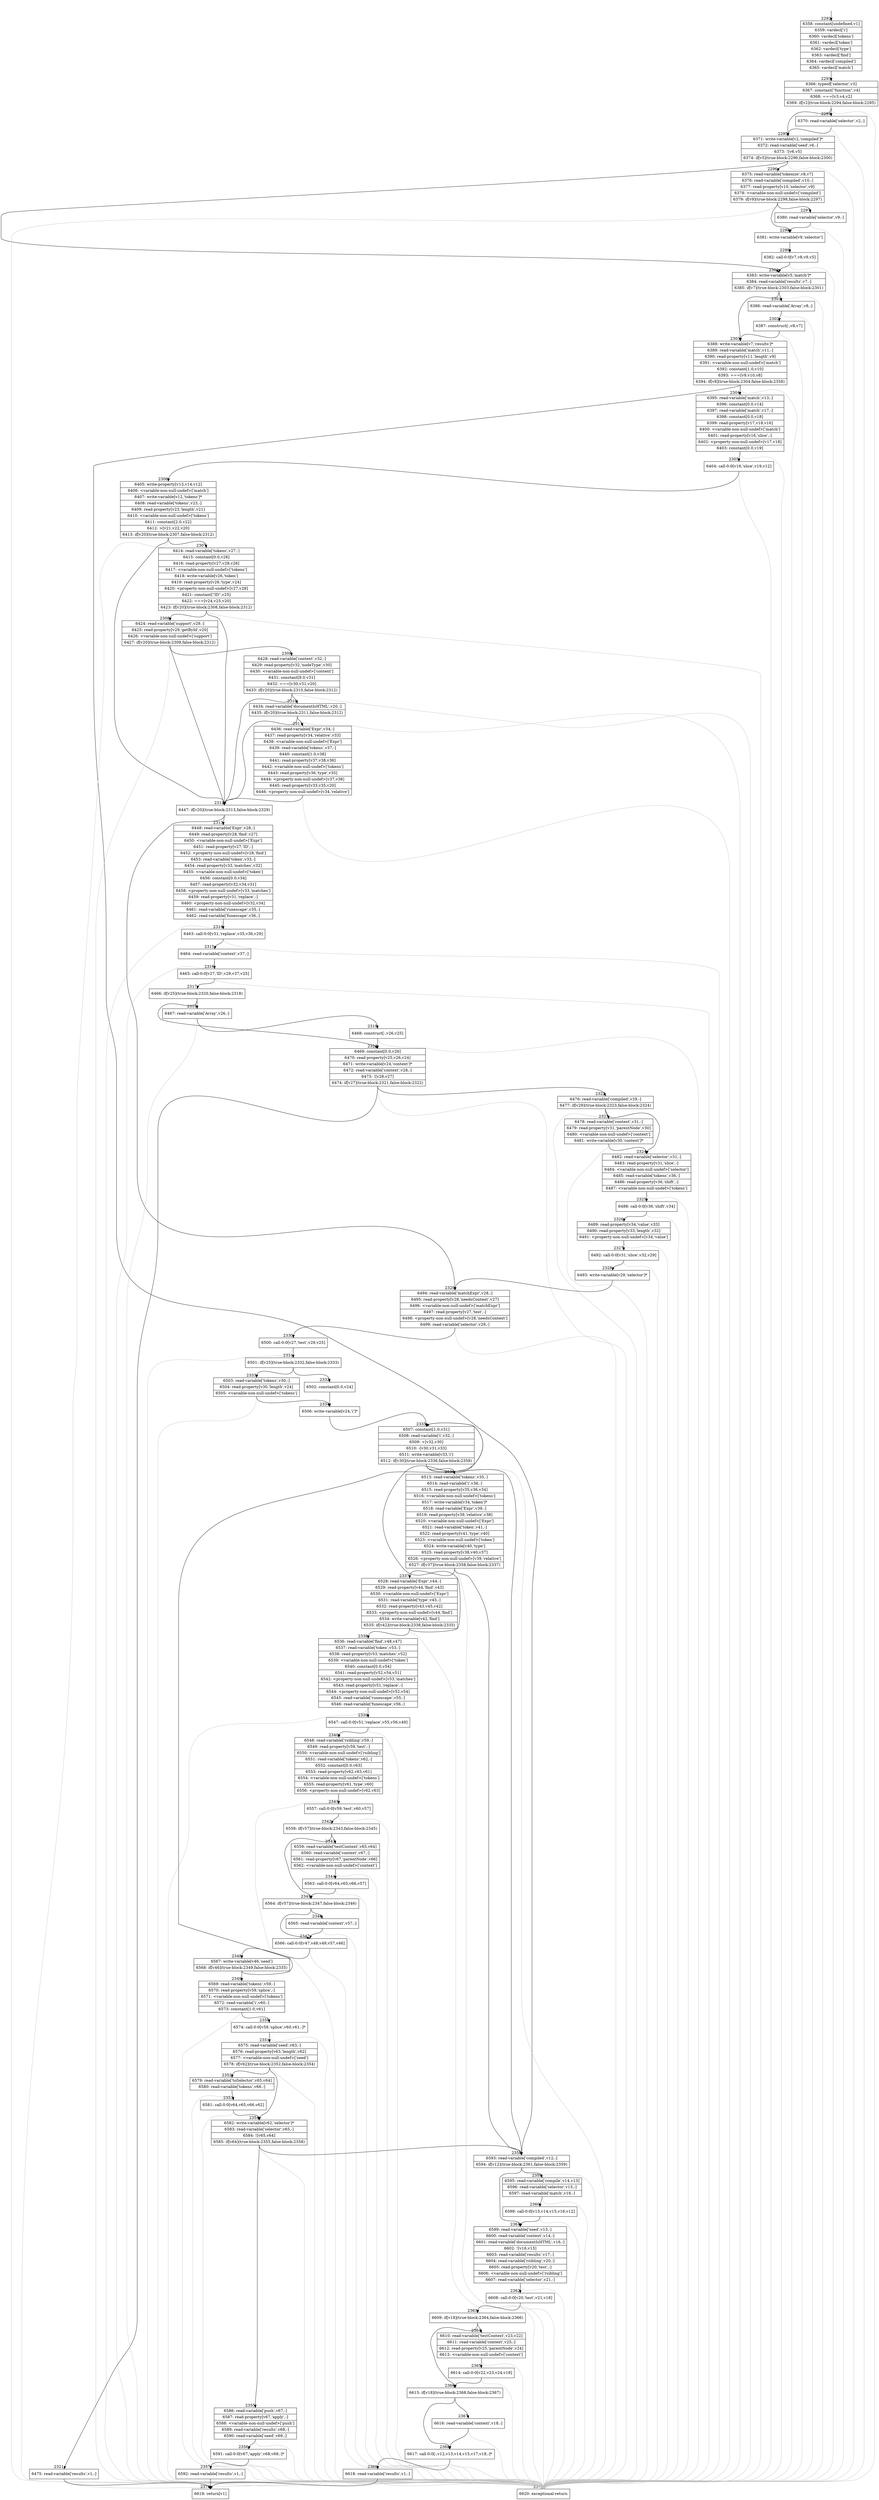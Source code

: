 digraph {
rankdir="TD"
BB_entry156[shape=none,label=""];
BB_entry156 -> BB2292 [tailport=s, headport=n, headlabel="    2292"]
BB2292 [shape=record label="{6358: constant[undefined,v1]|6359: vardecl['i']|6360: vardecl['tokens']|6361: vardecl['token']|6362: vardecl['type']|6363: vardecl['find']|6364: vardecl['compiled']|6365: vardecl['match']}" ] 
BB2292 -> BB2293 [tailport=s, headport=n, headlabel="      2293"]
BB2293 [shape=record label="{6366: typeof['selector',v3]|6367: constant[\"function\",v4]|6368: ===[v3,v4,v2]|6369: if[v2](true-block:2294,false-block:2295)}" ] 
BB2293 -> BB2295 [tailport=s, headport=n, headlabel="      2295"]
BB2293 -> BB2294 [tailport=s, headport=n, headlabel="      2294"]
BB2293 -> BB2371 [tailport=s, headport=n, color=gray, headlabel="      2371"]
BB2294 [shape=record label="{6370: read-variable['selector',v2,-]}" ] 
BB2294 -> BB2295 [tailport=s, headport=n]
BB2294 -> BB2371 [tailport=s, headport=n, color=gray]
BB2295 [shape=record label="{6371: write-variable[v2,'compiled']*|6372: read-variable['seed',v6,-]|6373: ![v6,v5]|6374: if[v5](true-block:2296,false-block:2300)}" ] 
BB2295 -> BB2300 [tailport=s, headport=n, headlabel="      2300"]
BB2295 -> BB2296 [tailport=s, headport=n, headlabel="      2296"]
BB2295 -> BB2371 [tailport=s, headport=n, color=gray]
BB2296 [shape=record label="{6375: read-variable['tokenize',v8,v7]|6376: read-variable['compiled',v10,-]|6377: read-property[v10,'selector',v9]|6378: \<variable-non-null-undef\>['compiled']|6379: if[v9](true-block:2298,false-block:2297)}" ] 
BB2296 -> BB2298 [tailport=s, headport=n, headlabel="      2298"]
BB2296 -> BB2297 [tailport=s, headport=n, headlabel="      2297"]
BB2296 -> BB2371 [tailport=s, headport=n, color=gray]
BB2297 [shape=record label="{6380: read-variable['selector',v9,-]}" ] 
BB2297 -> BB2298 [tailport=s, headport=n]
BB2297 -> BB2371 [tailport=s, headport=n, color=gray]
BB2298 [shape=record label="{6381: write-variable[v9,'selector']}" ] 
BB2298 -> BB2299 [tailport=s, headport=n, headlabel="      2299"]
BB2299 [shape=record label="{6382: call-0:0[v7,v8,v9,v5]}" ] 
BB2299 -> BB2300 [tailport=s, headport=n]
BB2299 -> BB2371 [tailport=s, headport=n, color=gray]
BB2300 [shape=record label="{6383: write-variable[v5,'match']*|6384: read-variable['results',v7,-]|6385: if[v7](true-block:2303,false-block:2301)}" ] 
BB2300 -> BB2303 [tailport=s, headport=n, headlabel="      2303"]
BB2300 -> BB2301 [tailport=s, headport=n, headlabel="      2301"]
BB2300 -> BB2371 [tailport=s, headport=n, color=gray]
BB2301 [shape=record label="{6386: read-variable['Array',v8,-]}" ] 
BB2301 -> BB2302 [tailport=s, headport=n, headlabel="      2302"]
BB2301 -> BB2371 [tailport=s, headport=n, color=gray]
BB2302 [shape=record label="{6387: construct[-,v8,v7]}" ] 
BB2302 -> BB2303 [tailport=s, headport=n]
BB2302 -> BB2371 [tailport=s, headport=n, color=gray]
BB2303 [shape=record label="{6388: write-variable[v7,'results']*|6389: read-variable['match',v11,-]|6390: read-property[v11,'length',v9]|6391: \<variable-non-null-undef\>['match']|6392: constant[1.0,v10]|6393: ===[v9,v10,v8]|6394: if[v8](true-block:2304,false-block:2358)}" ] 
BB2303 -> BB2304 [tailport=s, headport=n, headlabel="      2304"]
BB2303 -> BB2358 [tailport=s, headport=n, headlabel="      2358"]
BB2303 -> BB2371 [tailport=s, headport=n, color=gray]
BB2304 [shape=record label="{6395: read-variable['match',v13,-]|6396: constant[0.0,v14]|6397: read-variable['match',v17,-]|6398: constant[0.0,v18]|6399: read-property[v17,v18,v16]|6400: \<variable-non-null-undef\>['match']|6401: read-property[v16,'slice',-]|6402: \<property-non-null-undef\>[v17,v18]|6403: constant[0.0,v19]}" ] 
BB2304 -> BB2305 [tailport=s, headport=n, headlabel="      2305"]
BB2304 -> BB2371 [tailport=s, headport=n, color=gray]
BB2305 [shape=record label="{6404: call-0:0[v16,'slice',v19,v12]}" ] 
BB2305 -> BB2306 [tailport=s, headport=n, headlabel="      2306"]
BB2305 -> BB2371 [tailport=s, headport=n, color=gray]
BB2306 [shape=record label="{6405: write-property[v13,v14,v12]|6406: \<variable-non-null-undef\>['match']|6407: write-variable[v12,'tokens']*|6408: read-variable['tokens',v23,-]|6409: read-property[v23,'length',v21]|6410: \<variable-non-null-undef\>['tokens']|6411: constant[2.0,v22]|6412: \>[v21,v22,v20]|6413: if[v20](true-block:2307,false-block:2312)}" ] 
BB2306 -> BB2312 [tailport=s, headport=n, headlabel="      2312"]
BB2306 -> BB2307 [tailport=s, headport=n, headlabel="      2307"]
BB2306 -> BB2371 [tailport=s, headport=n, color=gray]
BB2307 [shape=record label="{6414: read-variable['tokens',v27,-]|6415: constant[0.0,v28]|6416: read-property[v27,v28,v26]|6417: \<variable-non-null-undef\>['tokens']|6418: write-variable[v26,'token']|6419: read-property[v26,'type',v24]|6420: \<property-non-null-undef\>[v27,v28]|6421: constant[\"ID\",v25]|6422: ===[v24,v25,v20]|6423: if[v20](true-block:2308,false-block:2312)}" ] 
BB2307 -> BB2312 [tailport=s, headport=n]
BB2307 -> BB2308 [tailport=s, headport=n, headlabel="      2308"]
BB2307 -> BB2371 [tailport=s, headport=n, color=gray]
BB2308 [shape=record label="{6424: read-variable['support',v29,-]|6425: read-property[v29,'getById',v20]|6426: \<variable-non-null-undef\>['support']|6427: if[v20](true-block:2309,false-block:2312)}" ] 
BB2308 -> BB2312 [tailport=s, headport=n]
BB2308 -> BB2309 [tailport=s, headport=n, headlabel="      2309"]
BB2308 -> BB2371 [tailport=s, headport=n, color=gray]
BB2309 [shape=record label="{6428: read-variable['context',v32,-]|6429: read-property[v32,'nodeType',v30]|6430: \<variable-non-null-undef\>['context']|6431: constant[9.0,v31]|6432: ===[v30,v31,v20]|6433: if[v20](true-block:2310,false-block:2312)}" ] 
BB2309 -> BB2312 [tailport=s, headport=n]
BB2309 -> BB2310 [tailport=s, headport=n, headlabel="      2310"]
BB2309 -> BB2371 [tailport=s, headport=n, color=gray]
BB2310 [shape=record label="{6434: read-variable['documentIsHTML',v20,-]|6435: if[v20](true-block:2311,false-block:2312)}" ] 
BB2310 -> BB2312 [tailport=s, headport=n]
BB2310 -> BB2311 [tailport=s, headport=n, headlabel="      2311"]
BB2310 -> BB2371 [tailport=s, headport=n, color=gray]
BB2311 [shape=record label="{6436: read-variable['Expr',v34,-]|6437: read-property[v34,'relative',v33]|6438: \<variable-non-null-undef\>['Expr']|6439: read-variable['tokens',v37,-]|6440: constant[1.0,v38]|6441: read-property[v37,v38,v36]|6442: \<variable-non-null-undef\>['tokens']|6443: read-property[v36,'type',v35]|6444: \<property-non-null-undef\>[v37,v38]|6445: read-property[v33,v35,v20]|6446: \<property-non-null-undef\>[v34,'relative']}" ] 
BB2311 -> BB2312 [tailport=s, headport=n]
BB2311 -> BB2371 [tailport=s, headport=n, color=gray]
BB2312 [shape=record label="{6447: if[v20](true-block:2313,false-block:2329)}" ] 
BB2312 -> BB2313 [tailport=s, headport=n, headlabel="      2313"]
BB2312 -> BB2329 [tailport=s, headport=n, headlabel="      2329"]
BB2313 [shape=record label="{6448: read-variable['Expr',v28,-]|6449: read-property[v28,'find',v27]|6450: \<variable-non-null-undef\>['Expr']|6451: read-property[v27,'ID',-]|6452: \<property-non-null-undef\>[v28,'find']|6453: read-variable['token',v33,-]|6454: read-property[v33,'matches',v32]|6455: \<variable-non-null-undef\>['token']|6456: constant[0.0,v34]|6457: read-property[v32,v34,v31]|6458: \<property-non-null-undef\>[v33,'matches']|6459: read-property[v31,'replace',-]|6460: \<property-non-null-undef\>[v32,v34]|6461: read-variable['runescape',v35,-]|6462: read-variable['funescape',v36,-]}" ] 
BB2313 -> BB2314 [tailport=s, headport=n, headlabel="      2314"]
BB2313 -> BB2371 [tailport=s, headport=n, color=gray]
BB2314 [shape=record label="{6463: call-0:0[v31,'replace',v35,v36,v29]}" ] 
BB2314 -> BB2315 [tailport=s, headport=n, headlabel="      2315"]
BB2314 -> BB2371 [tailport=s, headport=n, color=gray]
BB2315 [shape=record label="{6464: read-variable['context',v37,-]}" ] 
BB2315 -> BB2316 [tailport=s, headport=n, headlabel="      2316"]
BB2315 -> BB2371 [tailport=s, headport=n, color=gray]
BB2316 [shape=record label="{6465: call-0:0[v27,'ID',v29,v37,v25]}" ] 
BB2316 -> BB2317 [tailport=s, headport=n, headlabel="      2317"]
BB2316 -> BB2371 [tailport=s, headport=n, color=gray]
BB2317 [shape=record label="{6466: if[v25](true-block:2320,false-block:2318)}" ] 
BB2317 -> BB2320 [tailport=s, headport=n, headlabel="      2320"]
BB2317 -> BB2318 [tailport=s, headport=n, headlabel="      2318"]
BB2318 [shape=record label="{6467: read-variable['Array',v26,-]}" ] 
BB2318 -> BB2319 [tailport=s, headport=n, headlabel="      2319"]
BB2318 -> BB2371 [tailport=s, headport=n, color=gray]
BB2319 [shape=record label="{6468: construct[-,v26,v25]}" ] 
BB2319 -> BB2320 [tailport=s, headport=n]
BB2319 -> BB2371 [tailport=s, headport=n, color=gray]
BB2320 [shape=record label="{6469: constant[0.0,v26]|6470: read-property[v25,v26,v24]|6471: write-variable[v24,'context']*|6472: read-variable['context',v28,-]|6473: ![v28,v27]|6474: if[v27](true-block:2321,false-block:2322)}" ] 
BB2320 -> BB2321 [tailport=s, headport=n, headlabel="      2321"]
BB2320 -> BB2322 [tailport=s, headport=n, headlabel="      2322"]
BB2320 -> BB2371 [tailport=s, headport=n, color=gray]
BB2321 [shape=record label="{6475: read-variable['results',v1,-]}" ] 
BB2321 -> BB2370 [tailport=s, headport=n, headlabel="      2370"]
BB2321 -> BB2371 [tailport=s, headport=n, color=gray]
BB2322 [shape=record label="{6476: read-variable['compiled',v29,-]|6477: if[v29](true-block:2323,false-block:2324)}" ] 
BB2322 -> BB2323 [tailport=s, headport=n, headlabel="      2323"]
BB2322 -> BB2324 [tailport=s, headport=n, headlabel="      2324"]
BB2322 -> BB2371 [tailport=s, headport=n, color=gray]
BB2323 [shape=record label="{6478: read-variable['context',v31,-]|6479: read-property[v31,'parentNode',v30]|6480: \<variable-non-null-undef\>['context']|6481: write-variable[v30,'context']*}" ] 
BB2323 -> BB2324 [tailport=s, headport=n]
BB2323 -> BB2371 [tailport=s, headport=n, color=gray]
BB2324 [shape=record label="{6482: read-variable['selector',v31,-]|6483: read-property[v31,'slice',-]|6484: \<variable-non-null-undef\>['selector']|6485: read-variable['tokens',v36,-]|6486: read-property[v36,'shift',-]|6487: \<variable-non-null-undef\>['tokens']}" ] 
BB2324 -> BB2325 [tailport=s, headport=n, headlabel="      2325"]
BB2324 -> BB2371 [tailport=s, headport=n, color=gray]
BB2325 [shape=record label="{6488: call-0:0[v36,'shift',v34]}" ] 
BB2325 -> BB2326 [tailport=s, headport=n, headlabel="      2326"]
BB2325 -> BB2371 [tailport=s, headport=n, color=gray]
BB2326 [shape=record label="{6489: read-property[v34,'value',v33]|6490: read-property[v33,'length',v32]|6491: \<property-non-null-undef\>[v34,'value']}" ] 
BB2326 -> BB2327 [tailport=s, headport=n, headlabel="      2327"]
BB2326 -> BB2371 [tailport=s, headport=n, color=gray]
BB2327 [shape=record label="{6492: call-0:0[v31,'slice',v32,v29]}" ] 
BB2327 -> BB2328 [tailport=s, headport=n, headlabel="      2328"]
BB2327 -> BB2371 [tailport=s, headport=n, color=gray]
BB2328 [shape=record label="{6493: write-variable[v29,'selector']*}" ] 
BB2328 -> BB2329 [tailport=s, headport=n]
BB2329 [shape=record label="{6494: read-variable['matchExpr',v28,-]|6495: read-property[v28,'needsContext',v27]|6496: \<variable-non-null-undef\>['matchExpr']|6497: read-property[v27,'test',-]|6498: \<property-non-null-undef\>[v28,'needsContext']|6499: read-variable['selector',v29,-]}" ] 
BB2329 -> BB2330 [tailport=s, headport=n, headlabel="      2330"]
BB2329 -> BB2371 [tailport=s, headport=n, color=gray]
BB2330 [shape=record label="{6500: call-0:0[v27,'test',v29,v25]}" ] 
BB2330 -> BB2331 [tailport=s, headport=n, headlabel="      2331"]
BB2330 -> BB2371 [tailport=s, headport=n, color=gray]
BB2331 [shape=record label="{6501: if[v25](true-block:2332,false-block:2333)}" ] 
BB2331 -> BB2332 [tailport=s, headport=n, headlabel="      2332"]
BB2331 -> BB2333 [tailport=s, headport=n, headlabel="      2333"]
BB2332 [shape=record label="{6502: constant[0.0,v24]}" ] 
BB2332 -> BB2334 [tailport=s, headport=n, headlabel="      2334"]
BB2333 [shape=record label="{6503: read-variable['tokens',v30,-]|6504: read-property[v30,'length',v24]|6505: \<variable-non-null-undef\>['tokens']}" ] 
BB2333 -> BB2334 [tailport=s, headport=n]
BB2333 -> BB2371 [tailport=s, headport=n, color=gray]
BB2334 [shape=record label="{6506: write-variable[v24,'i']*}" ] 
BB2334 -> BB2335 [tailport=s, headport=n, headlabel="      2335"]
BB2335 [shape=record label="{6507: constant[1.0,v31]|6508: read-variable['i',v32,-]|6509: +[v32,v30]|6510: -[v30,v31,v33]|6511: write-variable[v33,'i']|6512: if[v30](true-block:2336,false-block:2358)}" ] 
BB2335 -> BB2336 [tailport=s, headport=n, headlabel="      2336"]
BB2335 -> BB2358 [tailport=s, headport=n]
BB2335 -> BB2371 [tailport=s, headport=n, color=gray]
BB2336 [shape=record label="{6513: read-variable['tokens',v35,-]|6514: read-variable['i',v36,-]|6515: read-property[v35,v36,v34]|6516: \<variable-non-null-undef\>['tokens']|6517: write-variable[v34,'token']*|6518: read-variable['Expr',v39,-]|6519: read-property[v39,'relative',v38]|6520: \<variable-non-null-undef\>['Expr']|6521: read-variable['token',v41,-]|6522: read-property[v41,'type',v40]|6523: \<variable-non-null-undef\>['token']|6524: write-variable[v40,'type']|6525: read-property[v38,v40,v37]|6526: \<property-non-null-undef\>[v39,'relative']|6527: if[v37](true-block:2358,false-block:2337)}" ] 
BB2336 -> BB2358 [tailport=s, headport=n]
BB2336 -> BB2337 [tailport=s, headport=n, headlabel="      2337"]
BB2336 -> BB2371 [tailport=s, headport=n, color=gray]
BB2337 [shape=record label="{6528: read-variable['Expr',v44,-]|6529: read-property[v44,'find',v43]|6530: \<variable-non-null-undef\>['Expr']|6531: read-variable['type',v45,-]|6532: read-property[v43,v45,v42]|6533: \<property-non-null-undef\>[v44,'find']|6534: write-variable[v42,'find']|6535: if[v42](true-block:2338,false-block:2335)}" ] 
BB2337 -> BB2338 [tailport=s, headport=n, headlabel="      2338"]
BB2337 -> BB2335 [tailport=s, headport=n]
BB2337 -> BB2371 [tailport=s, headport=n, color=gray]
BB2338 [shape=record label="{6536: read-variable['find',v48,v47]|6537: read-variable['token',v53,-]|6538: read-property[v53,'matches',v52]|6539: \<variable-non-null-undef\>['token']|6540: constant[0.0,v54]|6541: read-property[v52,v54,v51]|6542: \<property-non-null-undef\>[v53,'matches']|6543: read-property[v51,'replace',-]|6544: \<property-non-null-undef\>[v52,v54]|6545: read-variable['runescape',v55,-]|6546: read-variable['funescape',v56,-]}" ] 
BB2338 -> BB2339 [tailport=s, headport=n, headlabel="      2339"]
BB2338 -> BB2371 [tailport=s, headport=n, color=gray]
BB2339 [shape=record label="{6547: call-0:0[v51,'replace',v55,v56,v49]}" ] 
BB2339 -> BB2340 [tailport=s, headport=n, headlabel="      2340"]
BB2339 -> BB2371 [tailport=s, headport=n, color=gray]
BB2340 [shape=record label="{6548: read-variable['rsibling',v59,-]|6549: read-property[v59,'test',-]|6550: \<variable-non-null-undef\>['rsibling']|6551: read-variable['tokens',v62,-]|6552: constant[0.0,v63]|6553: read-property[v62,v63,v61]|6554: \<variable-non-null-undef\>['tokens']|6555: read-property[v61,'type',v60]|6556: \<property-non-null-undef\>[v62,v63]}" ] 
BB2340 -> BB2341 [tailport=s, headport=n, headlabel="      2341"]
BB2340 -> BB2371 [tailport=s, headport=n, color=gray]
BB2341 [shape=record label="{6557: call-0:0[v59,'test',v60,v57]}" ] 
BB2341 -> BB2342 [tailport=s, headport=n, headlabel="      2342"]
BB2341 -> BB2371 [tailport=s, headport=n, color=gray]
BB2342 [shape=record label="{6558: if[v57](true-block:2343,false-block:2345)}" ] 
BB2342 -> BB2345 [tailport=s, headport=n, headlabel="      2345"]
BB2342 -> BB2343 [tailport=s, headport=n, headlabel="      2343"]
BB2343 [shape=record label="{6559: read-variable['testContext',v65,v64]|6560: read-variable['context',v67,-]|6561: read-property[v67,'parentNode',v66]|6562: \<variable-non-null-undef\>['context']}" ] 
BB2343 -> BB2344 [tailport=s, headport=n, headlabel="      2344"]
BB2343 -> BB2371 [tailport=s, headport=n, color=gray]
BB2344 [shape=record label="{6563: call-0:0[v64,v65,v66,v57]}" ] 
BB2344 -> BB2345 [tailport=s, headport=n]
BB2344 -> BB2371 [tailport=s, headport=n, color=gray]
BB2345 [shape=record label="{6564: if[v57](true-block:2347,false-block:2346)}" ] 
BB2345 -> BB2347 [tailport=s, headport=n, headlabel="      2347"]
BB2345 -> BB2346 [tailport=s, headport=n, headlabel="      2346"]
BB2346 [shape=record label="{6565: read-variable['context',v57,-]}" ] 
BB2346 -> BB2347 [tailport=s, headport=n]
BB2346 -> BB2371 [tailport=s, headport=n, color=gray]
BB2347 [shape=record label="{6566: call-0:0[v47,v48,v49,v57,v46]}" ] 
BB2347 -> BB2348 [tailport=s, headport=n, headlabel="      2348"]
BB2347 -> BB2371 [tailport=s, headport=n, color=gray]
BB2348 [shape=record label="{6567: write-variable[v46,'seed']|6568: if[v46](true-block:2349,false-block:2335)}" ] 
BB2348 -> BB2349 [tailport=s, headport=n, headlabel="      2349"]
BB2348 -> BB2335 [tailport=s, headport=n]
BB2349 [shape=record label="{6569: read-variable['tokens',v59,-]|6570: read-property[v59,'splice',-]|6571: \<variable-non-null-undef\>['tokens']|6572: read-variable['i',v60,-]|6573: constant[1.0,v61]}" ] 
BB2349 -> BB2350 [tailport=s, headport=n, headlabel="      2350"]
BB2349 -> BB2371 [tailport=s, headport=n, color=gray]
BB2350 [shape=record label="{6574: call-0:0[v59,'splice',v60,v61,-]*}" ] 
BB2350 -> BB2351 [tailport=s, headport=n, headlabel="      2351"]
BB2350 -> BB2371 [tailport=s, headport=n, color=gray]
BB2351 [shape=record label="{6575: read-variable['seed',v63,-]|6576: read-property[v63,'length',v62]|6577: \<variable-non-null-undef\>['seed']|6578: if[v62](true-block:2352,false-block:2354)}" ] 
BB2351 -> BB2354 [tailport=s, headport=n, headlabel="      2354"]
BB2351 -> BB2352 [tailport=s, headport=n, headlabel="      2352"]
BB2351 -> BB2371 [tailport=s, headport=n, color=gray]
BB2352 [shape=record label="{6579: read-variable['toSelector',v65,v64]|6580: read-variable['tokens',v66,-]}" ] 
BB2352 -> BB2353 [tailport=s, headport=n, headlabel="      2353"]
BB2352 -> BB2371 [tailport=s, headport=n, color=gray]
BB2353 [shape=record label="{6581: call-0:0[v64,v65,v66,v62]}" ] 
BB2353 -> BB2354 [tailport=s, headport=n]
BB2353 -> BB2371 [tailport=s, headport=n, color=gray]
BB2354 [shape=record label="{6582: write-variable[v62,'selector']*|6583: read-variable['selector',v65,-]|6584: ![v65,v64]|6585: if[v64](true-block:2355,false-block:2358)}" ] 
BB2354 -> BB2355 [tailport=s, headport=n, headlabel="      2355"]
BB2354 -> BB2358 [tailport=s, headport=n]
BB2354 -> BB2371 [tailport=s, headport=n, color=gray]
BB2355 [shape=record label="{6586: read-variable['push',v67,-]|6587: read-property[v67,'apply',-]|6588: \<variable-non-null-undef\>['push']|6589: read-variable['results',v68,-]|6590: read-variable['seed',v69,-]}" ] 
BB2355 -> BB2356 [tailport=s, headport=n, headlabel="      2356"]
BB2355 -> BB2371 [tailport=s, headport=n, color=gray]
BB2356 [shape=record label="{6591: call-0:0[v67,'apply',v68,v69,-]*}" ] 
BB2356 -> BB2357 [tailport=s, headport=n, headlabel="      2357"]
BB2356 -> BB2371 [tailport=s, headport=n, color=gray]
BB2357 [shape=record label="{6592: read-variable['results',v1,-]}" ] 
BB2357 -> BB2370 [tailport=s, headport=n]
BB2357 -> BB2371 [tailport=s, headport=n, color=gray]
BB2358 [shape=record label="{6593: read-variable['compiled',v12,-]|6594: if[v12](true-block:2361,false-block:2359)}" ] 
BB2358 -> BB2361 [tailport=s, headport=n, headlabel="      2361"]
BB2358 -> BB2359 [tailport=s, headport=n, headlabel="      2359"]
BB2358 -> BB2371 [tailport=s, headport=n, color=gray]
BB2359 [shape=record label="{6595: read-variable['compile',v14,v13]|6596: read-variable['selector',v15,-]|6597: read-variable['match',v16,-]}" ] 
BB2359 -> BB2360 [tailport=s, headport=n, headlabel="      2360"]
BB2359 -> BB2371 [tailport=s, headport=n, color=gray]
BB2360 [shape=record label="{6598: call-0:0[v13,v14,v15,v16,v12]}" ] 
BB2360 -> BB2361 [tailport=s, headport=n]
BB2360 -> BB2371 [tailport=s, headport=n, color=gray]
BB2361 [shape=record label="{6599: read-variable['seed',v13,-]|6600: read-variable['context',v14,-]|6601: read-variable['documentIsHTML',v16,-]|6602: ![v16,v15]|6603: read-variable['results',v17,-]|6604: read-variable['rsibling',v20,-]|6605: read-property[v20,'test',-]|6606: \<variable-non-null-undef\>['rsibling']|6607: read-variable['selector',v21,-]}" ] 
BB2361 -> BB2362 [tailport=s, headport=n, headlabel="      2362"]
BB2361 -> BB2371 [tailport=s, headport=n, color=gray]
BB2362 [shape=record label="{6608: call-0:0[v20,'test',v21,v18]}" ] 
BB2362 -> BB2363 [tailport=s, headport=n, headlabel="      2363"]
BB2362 -> BB2371 [tailport=s, headport=n, color=gray]
BB2363 [shape=record label="{6609: if[v18](true-block:2364,false-block:2366)}" ] 
BB2363 -> BB2366 [tailport=s, headport=n, headlabel="      2366"]
BB2363 -> BB2364 [tailport=s, headport=n, headlabel="      2364"]
BB2364 [shape=record label="{6610: read-variable['testContext',v23,v22]|6611: read-variable['context',v25,-]|6612: read-property[v25,'parentNode',v24]|6613: \<variable-non-null-undef\>['context']}" ] 
BB2364 -> BB2365 [tailport=s, headport=n, headlabel="      2365"]
BB2364 -> BB2371 [tailport=s, headport=n, color=gray]
BB2365 [shape=record label="{6614: call-0:0[v22,v23,v24,v18]}" ] 
BB2365 -> BB2366 [tailport=s, headport=n]
BB2365 -> BB2371 [tailport=s, headport=n, color=gray]
BB2366 [shape=record label="{6615: if[v18](true-block:2368,false-block:2367)}" ] 
BB2366 -> BB2368 [tailport=s, headport=n, headlabel="      2368"]
BB2366 -> BB2367 [tailport=s, headport=n, headlabel="      2367"]
BB2367 [shape=record label="{6616: read-variable['context',v18,-]}" ] 
BB2367 -> BB2368 [tailport=s, headport=n]
BB2367 -> BB2371 [tailport=s, headport=n, color=gray]
BB2368 [shape=record label="{6617: call-0:0[-,v12,v13,v14,v15,v17,v18,-]*}" ] 
BB2368 -> BB2369 [tailport=s, headport=n, headlabel="      2369"]
BB2368 -> BB2371 [tailport=s, headport=n, color=gray]
BB2369 [shape=record label="{6618: read-variable['results',v1,-]}" ] 
BB2369 -> BB2370 [tailport=s, headport=n]
BB2369 -> BB2371 [tailport=s, headport=n, color=gray]
BB2370 [shape=record label="{6619: return[v1]}" ] 
BB2371 [shape=record label="{6620: exceptional-return}" ] 
}
